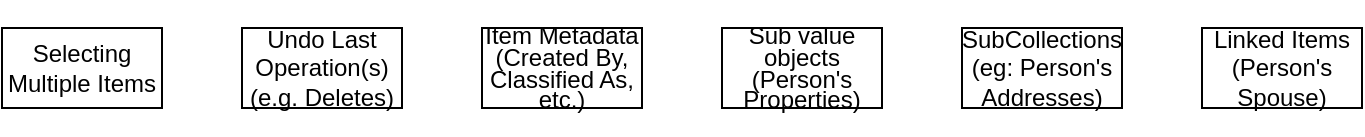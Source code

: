 <mxfile version="20.8.16" type="device"><diagram id="231i00YgfzE0QRONw8nu" name="Page-1"><mxGraphModel dx="1418" dy="838" grid="1" gridSize="10" guides="1" tooltips="1" connect="1" arrows="1" fold="1" page="1" pageScale="1" pageWidth="827" pageHeight="1169" math="0" shadow="0"><root><mxCell id="0"/><mxCell id="1" parent="0"/><mxCell id="RiF39SCJILPbFCLpBtrj-7" value="Selecting Multiple Items" style="rounded=0;whiteSpace=wrap;html=1;" parent="1" vertex="1"><mxGeometry x="120" y="200" width="80" height="40" as="geometry"/></mxCell><mxCell id="RiF39SCJILPbFCLpBtrj-8" value="Undo Last Operation(s)&lt;br&gt;(e.g. Deletes)" style="rounded=0;whiteSpace=wrap;html=1;" parent="1" vertex="1"><mxGeometry x="240" y="200" width="80" height="40" as="geometry"/></mxCell><mxCell id="RiF39SCJILPbFCLpBtrj-9" value="&lt;p style=&quot;line-height: 90%;&quot;&gt;Sub value objects&lt;br&gt;(Person's Properties)&lt;/p&gt;" style="rounded=0;whiteSpace=wrap;html=1;" parent="1" vertex="1"><mxGeometry x="480" y="200" width="80" height="40" as="geometry"/></mxCell><mxCell id="RiF39SCJILPbFCLpBtrj-10" value="SubCollections (eg: Person's Addresses)" style="rounded=0;whiteSpace=wrap;html=1;" parent="1" vertex="1"><mxGeometry x="600" y="200" width="80" height="40" as="geometry"/></mxCell><mxCell id="RiF39SCJILPbFCLpBtrj-11" value="&lt;p style=&quot;line-height: 90%;&quot;&gt;Item Metadata (Created By, Classified As, etc.)&lt;/p&gt;" style="rounded=0;whiteSpace=wrap;html=1;" parent="1" vertex="1"><mxGeometry x="360" y="200" width="80" height="40" as="geometry"/></mxCell><mxCell id="RiF39SCJILPbFCLpBtrj-12" value="Linked Items&lt;br&gt;(Person's Spouse)" style="rounded=0;whiteSpace=wrap;html=1;" parent="1" vertex="1"><mxGeometry x="720" y="200" width="80" height="40" as="geometry"/></mxCell></root></mxGraphModel></diagram></mxfile>